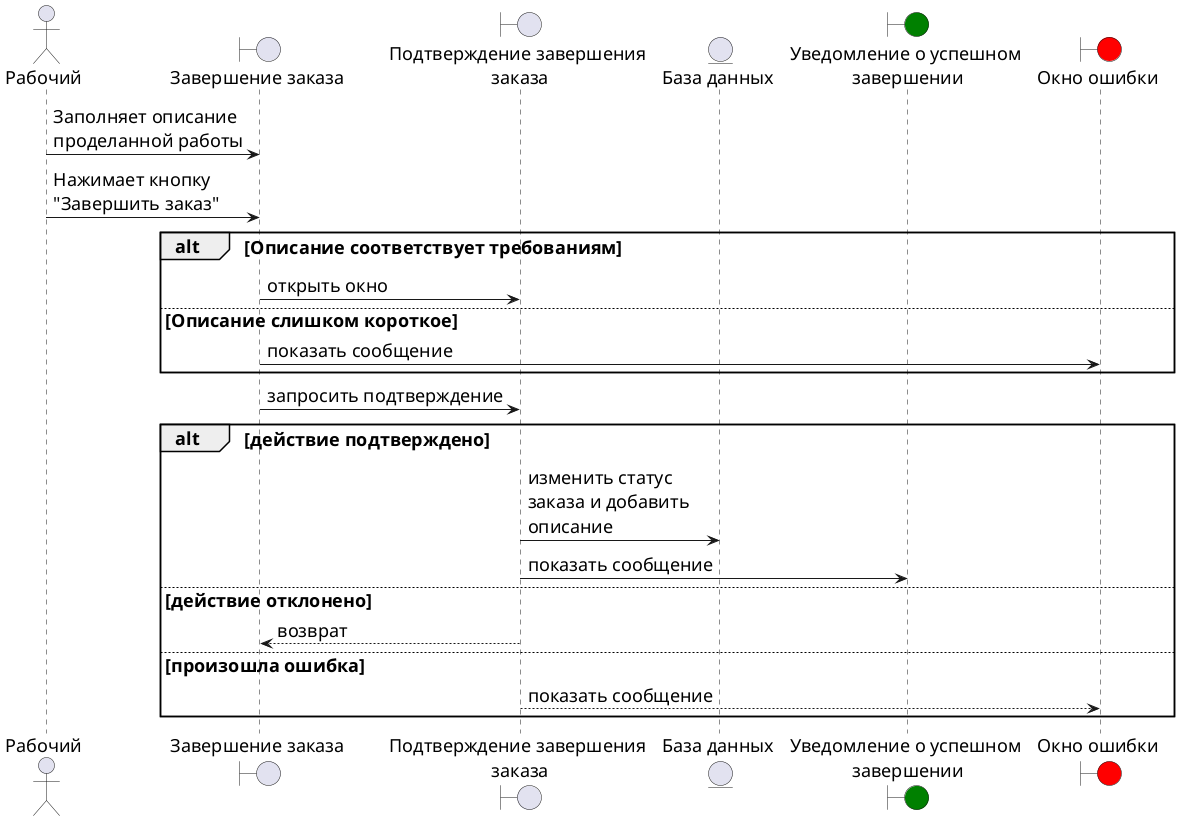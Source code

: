 @startuml complete_order_sequence

skinparam defaultFontSize 18

actor Рабочий as worker

boundary "Завершение заказа" as close_order_screen
boundary "Подтверждение завершения\n заказа" as confirm_close_order_screen
entity "База данных" as db
boundary "Уведомление о успешном\n завершении" as close_info_screen #green
boundary "Окно ошибки" as error_screen #red

worker -> close_order_screen : Заполняет описание\nпроделанной работы
worker -> close_order_screen : Нажимает кнопку\n"Завершить заказ"
alt Описание соответствует требованиям
close_order_screen -> confirm_close_order_screen : открыть окно
else Описание слишком короткое
close_order_screen -> error_screen : показать сообщение
end
close_order_screen -> confirm_close_order_screen : запросить подтверждение
alt действие подтверждено
  confirm_close_order_screen -> db : изменить статус\nзаказа и добавить\nописание
  confirm_close_order_screen -> close_info_screen : показать сообщение
else действие отклонено
  confirm_close_order_screen --> close_order_screen : возврат
else произошла ошибка
  confirm_close_order_screen --> error_screen : показать сообщение
end

@enduml
